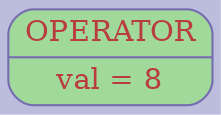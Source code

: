 digraph G{
rankdir=HR;
node[style=filled, color="#756bb1", fillcolor="#a1d99b",fontcolor="#ba3d3d", fontsize=14];
edge[color="#006d2c", fontsize=12, penwidth=1, fontcolor = "#49006a"];
bgcolor="#bcbddc";
elem0x7ecd36200030[shape="Mrecord", label= "{OPERATOR | val = 8}"];
}
